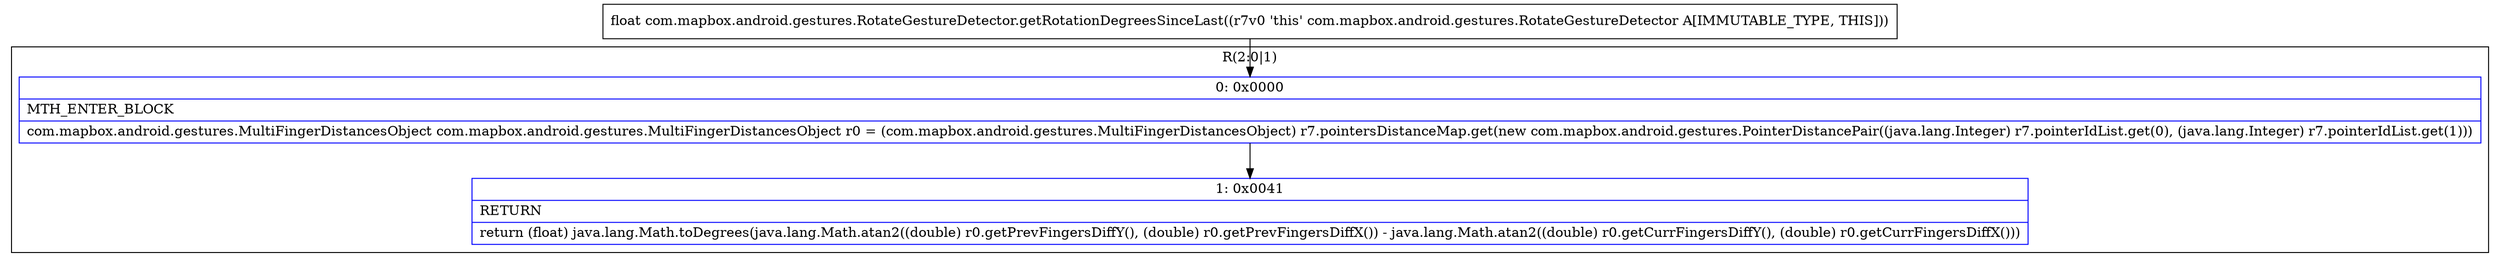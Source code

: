 digraph "CFG forcom.mapbox.android.gestures.RotateGestureDetector.getRotationDegreesSinceLast()F" {
subgraph cluster_Region_1812148867 {
label = "R(2:0|1)";
node [shape=record,color=blue];
Node_0 [shape=record,label="{0\:\ 0x0000|MTH_ENTER_BLOCK\l|com.mapbox.android.gestures.MultiFingerDistancesObject com.mapbox.android.gestures.MultiFingerDistancesObject r0 = (com.mapbox.android.gestures.MultiFingerDistancesObject) r7.pointersDistanceMap.get(new com.mapbox.android.gestures.PointerDistancePair((java.lang.Integer) r7.pointerIdList.get(0), (java.lang.Integer) r7.pointerIdList.get(1)))\l}"];
Node_1 [shape=record,label="{1\:\ 0x0041|RETURN\l|return (float) java.lang.Math.toDegrees(java.lang.Math.atan2((double) r0.getPrevFingersDiffY(), (double) r0.getPrevFingersDiffX()) \- java.lang.Math.atan2((double) r0.getCurrFingersDiffY(), (double) r0.getCurrFingersDiffX()))\l}"];
}
MethodNode[shape=record,label="{float com.mapbox.android.gestures.RotateGestureDetector.getRotationDegreesSinceLast((r7v0 'this' com.mapbox.android.gestures.RotateGestureDetector A[IMMUTABLE_TYPE, THIS])) }"];
MethodNode -> Node_0;
Node_0 -> Node_1;
}

